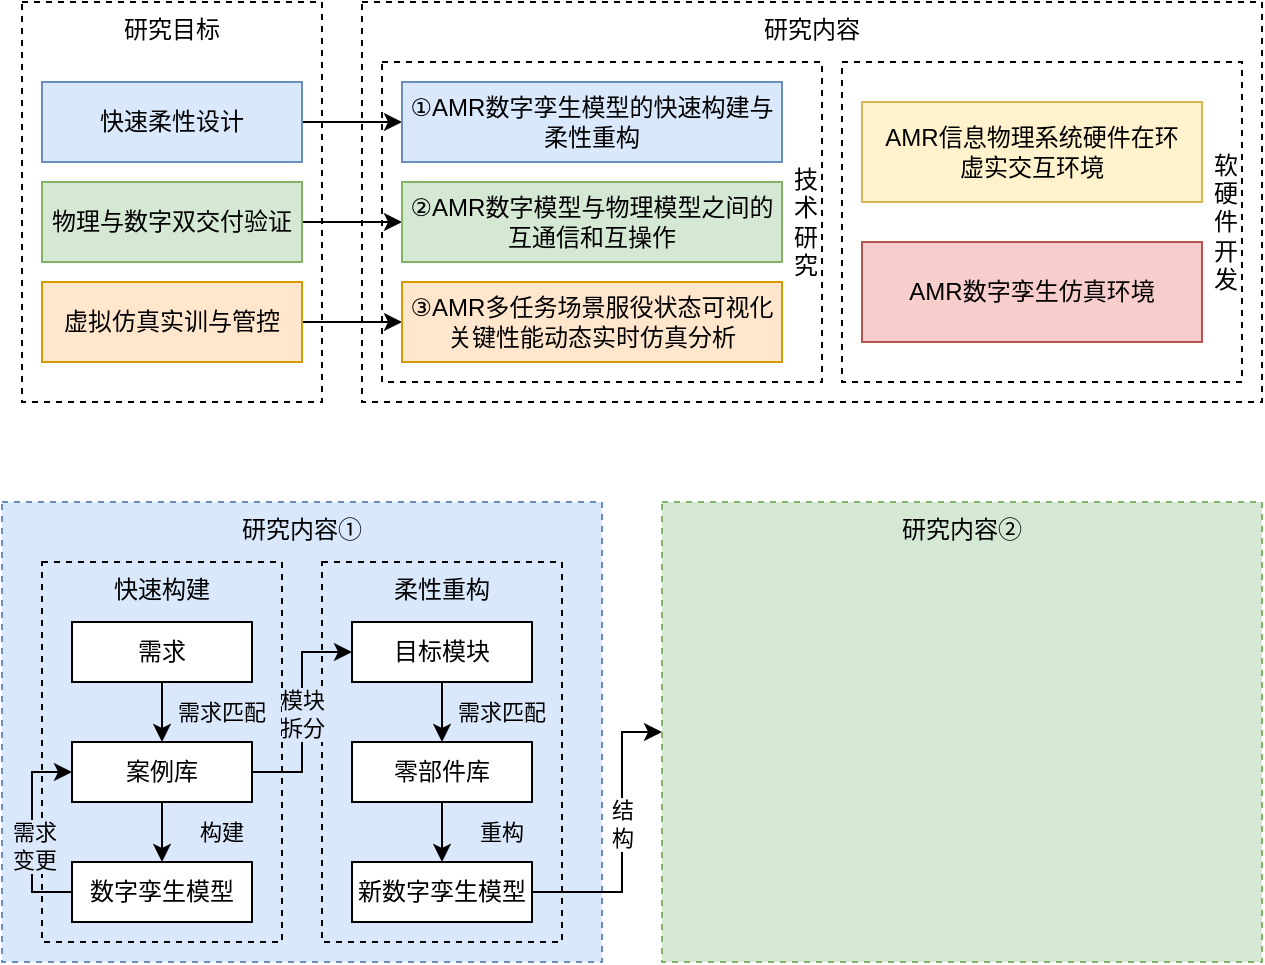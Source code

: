 <mxfile version="20.7.4" type="github">
  <diagram id="pGKcQqe7rzBw23-9qWBj" name="第 1 页">
    <mxGraphModel dx="670" dy="443" grid="1" gridSize="10" guides="1" tooltips="1" connect="1" arrows="1" fold="1" page="1" pageScale="1" pageWidth="827" pageHeight="1169" math="0" shadow="0">
      <root>
        <mxCell id="0" />
        <mxCell id="1" parent="0" />
        <mxCell id="TVr60Wt9lXtjHCnUE2Si-1" value="研究目标" style="rounded=0;whiteSpace=wrap;html=1;dashed=1;verticalAlign=top;fillColor=none;" vertex="1" parent="1">
          <mxGeometry x="40" y="10" width="150" height="200" as="geometry" />
        </mxCell>
        <mxCell id="TVr60Wt9lXtjHCnUE2Si-10" style="edgeStyle=orthogonalEdgeStyle;rounded=0;orthogonalLoop=1;jettySize=auto;html=1;entryX=0;entryY=0.5;entryDx=0;entryDy=0;" edge="1" parent="1" source="TVr60Wt9lXtjHCnUE2Si-2" target="TVr60Wt9lXtjHCnUE2Si-6">
          <mxGeometry relative="1" as="geometry" />
        </mxCell>
        <mxCell id="TVr60Wt9lXtjHCnUE2Si-2" value="快速柔性设计" style="rounded=0;whiteSpace=wrap;html=1;fillColor=#dae8fc;strokeColor=#6c8ebf;" vertex="1" parent="1">
          <mxGeometry x="50" y="50" width="130" height="40" as="geometry" />
        </mxCell>
        <mxCell id="TVr60Wt9lXtjHCnUE2Si-11" style="edgeStyle=orthogonalEdgeStyle;rounded=0;orthogonalLoop=1;jettySize=auto;html=1;entryX=0;entryY=0.5;entryDx=0;entryDy=0;" edge="1" parent="1" source="TVr60Wt9lXtjHCnUE2Si-3" target="TVr60Wt9lXtjHCnUE2Si-7">
          <mxGeometry relative="1" as="geometry" />
        </mxCell>
        <mxCell id="TVr60Wt9lXtjHCnUE2Si-3" value="物理与数字双交付验证" style="rounded=0;whiteSpace=wrap;html=1;fillColor=#d5e8d4;strokeColor=#82b366;" vertex="1" parent="1">
          <mxGeometry x="50" y="100" width="130" height="40" as="geometry" />
        </mxCell>
        <mxCell id="TVr60Wt9lXtjHCnUE2Si-12" style="edgeStyle=orthogonalEdgeStyle;rounded=0;orthogonalLoop=1;jettySize=auto;html=1;entryX=0;entryY=0.5;entryDx=0;entryDy=0;" edge="1" parent="1" source="TVr60Wt9lXtjHCnUE2Si-4" target="TVr60Wt9lXtjHCnUE2Si-8">
          <mxGeometry relative="1" as="geometry" />
        </mxCell>
        <mxCell id="TVr60Wt9lXtjHCnUE2Si-4" value="虚拟仿真实训与管控" style="rounded=0;whiteSpace=wrap;html=1;fillColor=#ffe6cc;strokeColor=#d79b00;" vertex="1" parent="1">
          <mxGeometry x="50" y="150" width="130" height="40" as="geometry" />
        </mxCell>
        <mxCell id="TVr60Wt9lXtjHCnUE2Si-5" value="研究内容" style="rounded=0;whiteSpace=wrap;html=1;dashed=1;verticalAlign=top;fillColor=none;" vertex="1" parent="1">
          <mxGeometry x="210" y="10" width="450" height="200" as="geometry" />
        </mxCell>
        <mxCell id="TVr60Wt9lXtjHCnUE2Si-13" value="技&lt;br&gt;术&lt;br&gt;研&lt;br&gt;究" style="rounded=0;whiteSpace=wrap;html=1;fillColor=none;dashed=1;align=right;labelPosition=center;verticalLabelPosition=middle;verticalAlign=middle;horizontal=1;fontStyle=0" vertex="1" parent="1">
          <mxGeometry x="220" y="40" width="220" height="160" as="geometry" />
        </mxCell>
        <mxCell id="TVr60Wt9lXtjHCnUE2Si-6" value="①AMR数字孪生模型的快速构建与柔性重构" style="rounded=0;whiteSpace=wrap;html=1;fillColor=#dae8fc;strokeColor=#6c8ebf;" vertex="1" parent="1">
          <mxGeometry x="230" y="50" width="190" height="40" as="geometry" />
        </mxCell>
        <mxCell id="TVr60Wt9lXtjHCnUE2Si-7" value="②AMR数字模型与物理模型之间的&lt;br&gt;互通信和互操作" style="rounded=0;whiteSpace=wrap;html=1;fillColor=#d5e8d4;strokeColor=#82b366;" vertex="1" parent="1">
          <mxGeometry x="230" y="100" width="190" height="40" as="geometry" />
        </mxCell>
        <mxCell id="TVr60Wt9lXtjHCnUE2Si-8" value="③AMR多任务场景服役状态可视化&lt;br&gt;关键性能动态实时仿真分析" style="rounded=0;whiteSpace=wrap;html=1;fillColor=#ffe6cc;strokeColor=#d79b00;" vertex="1" parent="1">
          <mxGeometry x="230" y="150" width="190" height="40" as="geometry" />
        </mxCell>
        <mxCell id="TVr60Wt9lXtjHCnUE2Si-15" value="软&lt;br&gt;硬&lt;br&gt;件&lt;br&gt;开&lt;br&gt;发" style="rounded=0;whiteSpace=wrap;html=1;fillColor=none;dashed=1;align=right;labelPosition=center;verticalLabelPosition=middle;verticalAlign=middle;horizontal=1;fontStyle=0" vertex="1" parent="1">
          <mxGeometry x="450" y="40" width="200" height="160" as="geometry" />
        </mxCell>
        <mxCell id="TVr60Wt9lXtjHCnUE2Si-16" value="&lt;div style=&quot;font-size: medium;&quot;&gt;&lt;p style=&quot;margin: 0pt 0pt 0.0pt; font-size: 12px;&quot; class=&quot;MsoNormal&quot;&gt;&lt;font style=&quot;font-size: 12px;&quot;&gt;AMR&lt;/font&gt;&lt;font style=&quot;font-size: 12px;&quot;&gt;信息物理系统硬件在环&lt;/font&gt;&lt;/p&gt;&lt;p style=&quot;margin: 0pt 0pt 0.0pt; font-size: 12px;&quot; class=&quot;MsoNormal&quot;&gt;&lt;font style=&quot;font-size: 12px;&quot;&gt;虚实交互环境&lt;/font&gt;&lt;/p&gt;&lt;/div&gt;" style="rounded=0;whiteSpace=wrap;html=1;fillColor=#fff2cc;strokeColor=#d6b656;align=center;" vertex="1" parent="1">
          <mxGeometry x="460" y="60" width="170" height="50" as="geometry" />
        </mxCell>
        <mxCell id="TVr60Wt9lXtjHCnUE2Si-17" value="&lt;div style=&quot;font-size: medium;&quot;&gt;&lt;div style=&quot;text-align: start;&quot;&gt;&lt;p style=&quot;margin: 0pt 0pt 0.0pt; text-align: justify; font-size: 12px;&quot; class=&quot;MsoNormal&quot;&gt;&lt;span style=&quot;&quot;&gt;&lt;font style=&quot;font-size: 12px;&quot;&gt;AMR&lt;/font&gt;&lt;font style=&quot;font-size: 12px;&quot;&gt;数字孪生仿真环境&lt;/font&gt;&lt;/span&gt;&lt;/p&gt;&lt;/div&gt;&lt;/div&gt;" style="rounded=0;whiteSpace=wrap;html=1;fillColor=#f8cecc;strokeColor=#b85450;align=center;" vertex="1" parent="1">
          <mxGeometry x="460" y="130" width="170" height="50" as="geometry" />
        </mxCell>
        <mxCell id="TVr60Wt9lXtjHCnUE2Si-19" value="研究内容①" style="rounded=0;whiteSpace=wrap;html=1;dashed=1;fontFamily=Helvetica;fontSize=12;fillColor=#dae8fc;verticalAlign=top;strokeColor=#6c8ebf;" vertex="1" parent="1">
          <mxGeometry x="30" y="260" width="300" height="230" as="geometry" />
        </mxCell>
        <mxCell id="TVr60Wt9lXtjHCnUE2Si-22" value="快速构建" style="rounded=0;whiteSpace=wrap;html=1;fontFamily=Helvetica;fontSize=12;verticalAlign=top;fillColor=none;dashed=1;" vertex="1" parent="1">
          <mxGeometry x="50" y="290" width="120" height="190" as="geometry" />
        </mxCell>
        <mxCell id="TVr60Wt9lXtjHCnUE2Si-23" value="柔性重构" style="rounded=0;whiteSpace=wrap;html=1;fontFamily=Helvetica;fontSize=12;verticalAlign=top;fillColor=none;dashed=1;" vertex="1" parent="1">
          <mxGeometry x="190" y="290" width="120" height="190" as="geometry" />
        </mxCell>
        <mxCell id="TVr60Wt9lXtjHCnUE2Si-29" style="edgeStyle=orthogonalEdgeStyle;rounded=0;orthogonalLoop=1;jettySize=auto;html=1;fontFamily=Helvetica;fontSize=12;" edge="1" parent="1" source="TVr60Wt9lXtjHCnUE2Si-24" target="TVr60Wt9lXtjHCnUE2Si-28">
          <mxGeometry relative="1" as="geometry" />
        </mxCell>
        <mxCell id="TVr60Wt9lXtjHCnUE2Si-24" value="案例库" style="rounded=0;whiteSpace=wrap;html=1;fontFamily=Helvetica;fontSize=12;fillColor=default;" vertex="1" parent="1">
          <mxGeometry x="65" y="380" width="90" height="30" as="geometry" />
        </mxCell>
        <mxCell id="TVr60Wt9lXtjHCnUE2Si-26" value="" style="edgeStyle=orthogonalEdgeStyle;rounded=0;orthogonalLoop=1;jettySize=auto;html=1;fontFamily=Helvetica;fontSize=12;" edge="1" parent="1" source="TVr60Wt9lXtjHCnUE2Si-25" target="TVr60Wt9lXtjHCnUE2Si-24">
          <mxGeometry relative="1" as="geometry" />
        </mxCell>
        <mxCell id="TVr60Wt9lXtjHCnUE2Si-25" value="需求" style="rounded=0;whiteSpace=wrap;html=1;fontFamily=Helvetica;fontSize=12;fillColor=default;" vertex="1" parent="1">
          <mxGeometry x="65" y="320" width="90" height="30" as="geometry" />
        </mxCell>
        <mxCell id="TVr60Wt9lXtjHCnUE2Si-33" style="edgeStyle=orthogonalEdgeStyle;rounded=0;orthogonalLoop=1;jettySize=auto;html=1;entryX=0;entryY=0.5;entryDx=0;entryDy=0;fontFamily=Helvetica;fontSize=11;exitX=1;exitY=0.5;exitDx=0;exitDy=0;" edge="1" parent="1" source="TVr60Wt9lXtjHCnUE2Si-24" target="TVr60Wt9lXtjHCnUE2Si-30">
          <mxGeometry relative="1" as="geometry" />
        </mxCell>
        <mxCell id="TVr60Wt9lXtjHCnUE2Si-34" value="模块&lt;br&gt;拆分" style="edgeLabel;html=1;align=center;verticalAlign=middle;resizable=0;points=[];fontSize=11;fontFamily=Helvetica;labelBackgroundColor=#dbe8fb;" vertex="1" connectable="0" parent="TVr60Wt9lXtjHCnUE2Si-33">
          <mxGeometry x="-0.223" y="1" relative="1" as="geometry">
            <mxPoint x="1" y="-12" as="offset" />
          </mxGeometry>
        </mxCell>
        <mxCell id="TVr60Wt9lXtjHCnUE2Si-39" style="edgeStyle=orthogonalEdgeStyle;rounded=0;orthogonalLoop=1;jettySize=auto;html=1;entryX=0;entryY=0.5;entryDx=0;entryDy=0;fontFamily=Helvetica;fontSize=11;exitX=0;exitY=0.5;exitDx=0;exitDy=0;" edge="1" parent="1" source="TVr60Wt9lXtjHCnUE2Si-28" target="TVr60Wt9lXtjHCnUE2Si-24">
          <mxGeometry relative="1" as="geometry" />
        </mxCell>
        <mxCell id="TVr60Wt9lXtjHCnUE2Si-40" value="需求&lt;br&gt;变更" style="edgeLabel;html=1;align=center;verticalAlign=middle;resizable=0;points=[];fontSize=11;fontFamily=Helvetica;labelBackgroundColor=#dbe8fb;" vertex="1" connectable="0" parent="TVr60Wt9lXtjHCnUE2Si-39">
          <mxGeometry x="-0.126" y="-1" relative="1" as="geometry">
            <mxPoint as="offset" />
          </mxGeometry>
        </mxCell>
        <mxCell id="TVr60Wt9lXtjHCnUE2Si-28" value="数字孪生模型" style="rounded=0;whiteSpace=wrap;html=1;fontFamily=Helvetica;fontSize=12;fillColor=default;" vertex="1" parent="1">
          <mxGeometry x="65" y="440" width="90" height="30" as="geometry" />
        </mxCell>
        <mxCell id="TVr60Wt9lXtjHCnUE2Si-36" value="" style="edgeStyle=orthogonalEdgeStyle;rounded=0;orthogonalLoop=1;jettySize=auto;html=1;fontFamily=Helvetica;fontSize=11;" edge="1" parent="1" source="TVr60Wt9lXtjHCnUE2Si-30" target="TVr60Wt9lXtjHCnUE2Si-35">
          <mxGeometry relative="1" as="geometry" />
        </mxCell>
        <mxCell id="TVr60Wt9lXtjHCnUE2Si-30" value="目标模块" style="rounded=0;whiteSpace=wrap;html=1;fontFamily=Helvetica;fontSize=12;fillColor=default;" vertex="1" parent="1">
          <mxGeometry x="205" y="320" width="90" height="30" as="geometry" />
        </mxCell>
        <mxCell id="TVr60Wt9lXtjHCnUE2Si-31" value="&lt;font style=&quot;font-size: 11px;&quot;&gt;需求匹配&lt;/font&gt;" style="text;html=1;strokeColor=none;fillColor=none;align=center;verticalAlign=middle;whiteSpace=wrap;rounded=0;fontFamily=Helvetica;fontSize=12;" vertex="1" parent="1">
          <mxGeometry x="110" y="350" width="60" height="30" as="geometry" />
        </mxCell>
        <mxCell id="TVr60Wt9lXtjHCnUE2Si-32" value="&lt;font style=&quot;font-size: 11px;&quot;&gt;构建&lt;/font&gt;" style="text;html=1;strokeColor=none;fillColor=none;align=center;verticalAlign=middle;whiteSpace=wrap;rounded=0;fontFamily=Helvetica;fontSize=12;" vertex="1" parent="1">
          <mxGeometry x="110" y="410" width="60" height="30" as="geometry" />
        </mxCell>
        <mxCell id="TVr60Wt9lXtjHCnUE2Si-38" value="" style="edgeStyle=orthogonalEdgeStyle;rounded=0;orthogonalLoop=1;jettySize=auto;html=1;fontFamily=Helvetica;fontSize=11;" edge="1" parent="1" source="TVr60Wt9lXtjHCnUE2Si-35" target="TVr60Wt9lXtjHCnUE2Si-37">
          <mxGeometry relative="1" as="geometry" />
        </mxCell>
        <mxCell id="TVr60Wt9lXtjHCnUE2Si-35" value="零部件库" style="whiteSpace=wrap;html=1;rounded=0;" vertex="1" parent="1">
          <mxGeometry x="205" y="380" width="90" height="30" as="geometry" />
        </mxCell>
        <mxCell id="TVr60Wt9lXtjHCnUE2Si-44" style="edgeStyle=orthogonalEdgeStyle;rounded=0;orthogonalLoop=1;jettySize=auto;html=1;entryX=0;entryY=0.5;entryDx=0;entryDy=0;fontFamily=Helvetica;fontSize=11;" edge="1" parent="1" source="TVr60Wt9lXtjHCnUE2Si-37" target="TVr60Wt9lXtjHCnUE2Si-43">
          <mxGeometry relative="1" as="geometry">
            <Array as="points">
              <mxPoint x="340" y="455" />
              <mxPoint x="340" y="375" />
            </Array>
          </mxGeometry>
        </mxCell>
        <mxCell id="TVr60Wt9lXtjHCnUE2Si-45" value="结&lt;br&gt;构" style="edgeLabel;html=1;align=center;verticalAlign=middle;resizable=0;points=[];fontSize=11;fontFamily=Helvetica;" vertex="1" connectable="0" parent="TVr60Wt9lXtjHCnUE2Si-44">
          <mxGeometry x="-0.055" relative="1" as="geometry">
            <mxPoint y="-11" as="offset" />
          </mxGeometry>
        </mxCell>
        <mxCell id="TVr60Wt9lXtjHCnUE2Si-37" value="新数字孪生模型" style="rounded=0;whiteSpace=wrap;html=1;fontFamily=Helvetica;fontSize=12;fillColor=default;" vertex="1" parent="1">
          <mxGeometry x="205" y="440" width="90" height="30" as="geometry" />
        </mxCell>
        <mxCell id="TVr60Wt9lXtjHCnUE2Si-41" value="&lt;font style=&quot;font-size: 11px;&quot;&gt;需求匹配&lt;/font&gt;" style="text;html=1;strokeColor=none;fillColor=none;align=center;verticalAlign=middle;whiteSpace=wrap;rounded=0;fontFamily=Helvetica;fontSize=12;" vertex="1" parent="1">
          <mxGeometry x="250" y="350" width="60" height="30" as="geometry" />
        </mxCell>
        <mxCell id="TVr60Wt9lXtjHCnUE2Si-42" value="&lt;font style=&quot;font-size: 11px;&quot;&gt;重构&lt;/font&gt;" style="text;html=1;strokeColor=none;fillColor=none;align=center;verticalAlign=middle;whiteSpace=wrap;rounded=0;fontFamily=Helvetica;fontSize=12;" vertex="1" parent="1">
          <mxGeometry x="250" y="410" width="60" height="30" as="geometry" />
        </mxCell>
        <mxCell id="TVr60Wt9lXtjHCnUE2Si-43" value="研究内容②" style="rounded=0;whiteSpace=wrap;html=1;dashed=1;fontFamily=Helvetica;fontSize=12;fillColor=#d5e8d4;verticalAlign=top;strokeColor=#82b366;" vertex="1" parent="1">
          <mxGeometry x="360" y="260" width="300" height="230" as="geometry" />
        </mxCell>
      </root>
    </mxGraphModel>
  </diagram>
</mxfile>
